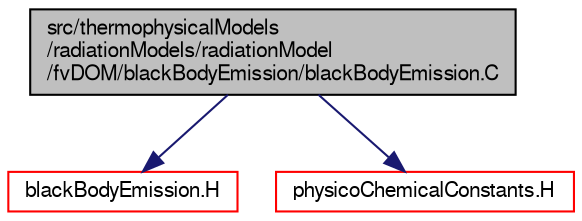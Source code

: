 digraph "src/thermophysicalModels/radiationModels/radiationModel/fvDOM/blackBodyEmission/blackBodyEmission.C"
{
  bgcolor="transparent";
  edge [fontname="FreeSans",fontsize="10",labelfontname="FreeSans",labelfontsize="10"];
  node [fontname="FreeSans",fontsize="10",shape=record];
  Node0 [label="src/thermophysicalModels\l/radiationModels/radiationModel\l/fvDOM/blackBodyEmission/blackBodyEmission.C",height=0.2,width=0.4,color="black", fillcolor="grey75", style="filled", fontcolor="black"];
  Node0 -> Node1 [color="midnightblue",fontsize="10",style="solid",fontname="FreeSans"];
  Node1 [label="blackBodyEmission.H",height=0.2,width=0.4,color="red",URL="$a15968.html"];
  Node0 -> Node303 [color="midnightblue",fontsize="10",style="solid",fontname="FreeSans"];
  Node303 [label="physicoChemicalConstants.H",height=0.2,width=0.4,color="red",URL="$a10244.html"];
}
